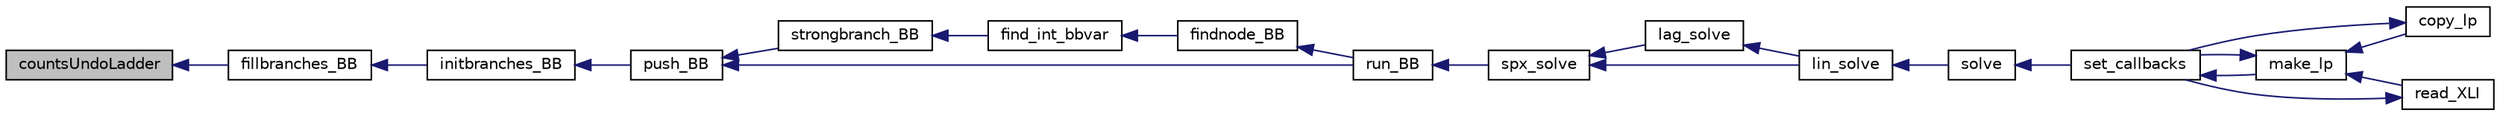 digraph "countsUndoLadder"
{
  edge [fontname="Helvetica",fontsize="10",labelfontname="Helvetica",labelfontsize="10"];
  node [fontname="Helvetica",fontsize="10",shape=record];
  rankdir="LR";
  Node441 [label="countsUndoLadder",height=0.2,width=0.4,color="black", fillcolor="grey75", style="filled", fontcolor="black"];
  Node441 -> Node442 [dir="back",color="midnightblue",fontsize="10",style="solid",fontname="Helvetica"];
  Node442 [label="fillbranches_BB",height=0.2,width=0.4,color="black", fillcolor="white", style="filled",URL="$d1/dbf/lp__mipbb_8h.html#a9d339d96c9f82786260b425cad7ab62e"];
  Node442 -> Node443 [dir="back",color="midnightblue",fontsize="10",style="solid",fontname="Helvetica"];
  Node443 [label="initbranches_BB",height=0.2,width=0.4,color="black", fillcolor="white", style="filled",URL="$d1/dbf/lp__mipbb_8h.html#abe1e769e38a53eb057271580f1453f6c"];
  Node443 -> Node444 [dir="back",color="midnightblue",fontsize="10",style="solid",fontname="Helvetica"];
  Node444 [label="push_BB",height=0.2,width=0.4,color="black", fillcolor="white", style="filled",URL="$d1/dbf/lp__mipbb_8h.html#a29fef70f6e599c3d0961c052d6a780df"];
  Node444 -> Node445 [dir="back",color="midnightblue",fontsize="10",style="solid",fontname="Helvetica"];
  Node445 [label="strongbranch_BB",height=0.2,width=0.4,color="black", fillcolor="white", style="filled",URL="$d1/dbf/lp__mipbb_8h.html#a14912803f02db21c25829df065202762"];
  Node445 -> Node446 [dir="back",color="midnightblue",fontsize="10",style="solid",fontname="Helvetica"];
  Node446 [label="find_int_bbvar",height=0.2,width=0.4,color="black", fillcolor="white", style="filled",URL="$df/df7/lp__lib_8h.html#ad6104a5cc6ae29cc1dd1327d8d36047e"];
  Node446 -> Node447 [dir="back",color="midnightblue",fontsize="10",style="solid",fontname="Helvetica"];
  Node447 [label="findnode_BB",height=0.2,width=0.4,color="black", fillcolor="white", style="filled",URL="$d1/dbf/lp__mipbb_8h.html#ad9c2614a833a1e0ab7f4425068752663"];
  Node447 -> Node448 [dir="back",color="midnightblue",fontsize="10",style="solid",fontname="Helvetica"];
  Node448 [label="run_BB",height=0.2,width=0.4,color="black", fillcolor="white", style="filled",URL="$d1/dbf/lp__mipbb_8h.html#a1d8d97b4f4f35f07e6b798f07a62e527"];
  Node448 -> Node449 [dir="back",color="midnightblue",fontsize="10",style="solid",fontname="Helvetica"];
  Node449 [label="spx_solve",height=0.2,width=0.4,color="black", fillcolor="white", style="filled",URL="$d1/d0a/lp__simplex_8h.html#a3effc8b68c1fb21095e7324d83d0dbf7"];
  Node449 -> Node450 [dir="back",color="midnightblue",fontsize="10",style="solid",fontname="Helvetica"];
  Node450 [label="lag_solve",height=0.2,width=0.4,color="black", fillcolor="white", style="filled",URL="$d1/d0a/lp__simplex_8h.html#a320e9e82c06466267a7cb7844c7767b8"];
  Node450 -> Node451 [dir="back",color="midnightblue",fontsize="10",style="solid",fontname="Helvetica"];
  Node451 [label="lin_solve",height=0.2,width=0.4,color="black", fillcolor="white", style="filled",URL="$d1/d0a/lp__simplex_8h.html#a794b0beb471eb7ece9a694717b65b947"];
  Node451 -> Node452 [dir="back",color="midnightblue",fontsize="10",style="solid",fontname="Helvetica"];
  Node452 [label="solve",height=0.2,width=0.4,color="black", fillcolor="white", style="filled",URL="$df/df7/lp__lib_8h.html#a0f4da3a192397e77e6fe92704d4fad3f"];
  Node452 -> Node453 [dir="back",color="midnightblue",fontsize="10",style="solid",fontname="Helvetica"];
  Node453 [label="set_callbacks",height=0.2,width=0.4,color="black", fillcolor="white", style="filled",URL="$df/df7/lp__lib_8h.html#a929e8acb9704f61e16927c915c15cd07"];
  Node453 -> Node454 [dir="back",color="midnightblue",fontsize="10",style="solid",fontname="Helvetica"];
  Node454 [label="make_lp",height=0.2,width=0.4,color="black", fillcolor="white", style="filled",URL="$df/df7/lp__lib_8h.html#a68a0333d84dd944f67e2a0ec72e346a9"];
  Node454 -> Node455 [dir="back",color="midnightblue",fontsize="10",style="solid",fontname="Helvetica"];
  Node455 [label="copy_lp",height=0.2,width=0.4,color="black", fillcolor="white", style="filled",URL="$df/df7/lp__lib_8h.html#aca83ecdbc200b414db491306f3070ae9"];
  Node455 -> Node453 [dir="back",color="midnightblue",fontsize="10",style="solid",fontname="Helvetica"];
  Node454 -> Node453 [dir="back",color="midnightblue",fontsize="10",style="solid",fontname="Helvetica"];
  Node454 -> Node456 [dir="back",color="midnightblue",fontsize="10",style="solid",fontname="Helvetica"];
  Node456 [label="read_XLI",height=0.2,width=0.4,color="black", fillcolor="white", style="filled",URL="$df/df7/lp__lib_8h.html#a351dd803960ab0dae2b39f2c65d3a58d"];
  Node456 -> Node453 [dir="back",color="midnightblue",fontsize="10",style="solid",fontname="Helvetica"];
  Node449 -> Node451 [dir="back",color="midnightblue",fontsize="10",style="solid",fontname="Helvetica"];
  Node444 -> Node448 [dir="back",color="midnightblue",fontsize="10",style="solid",fontname="Helvetica"];
}
